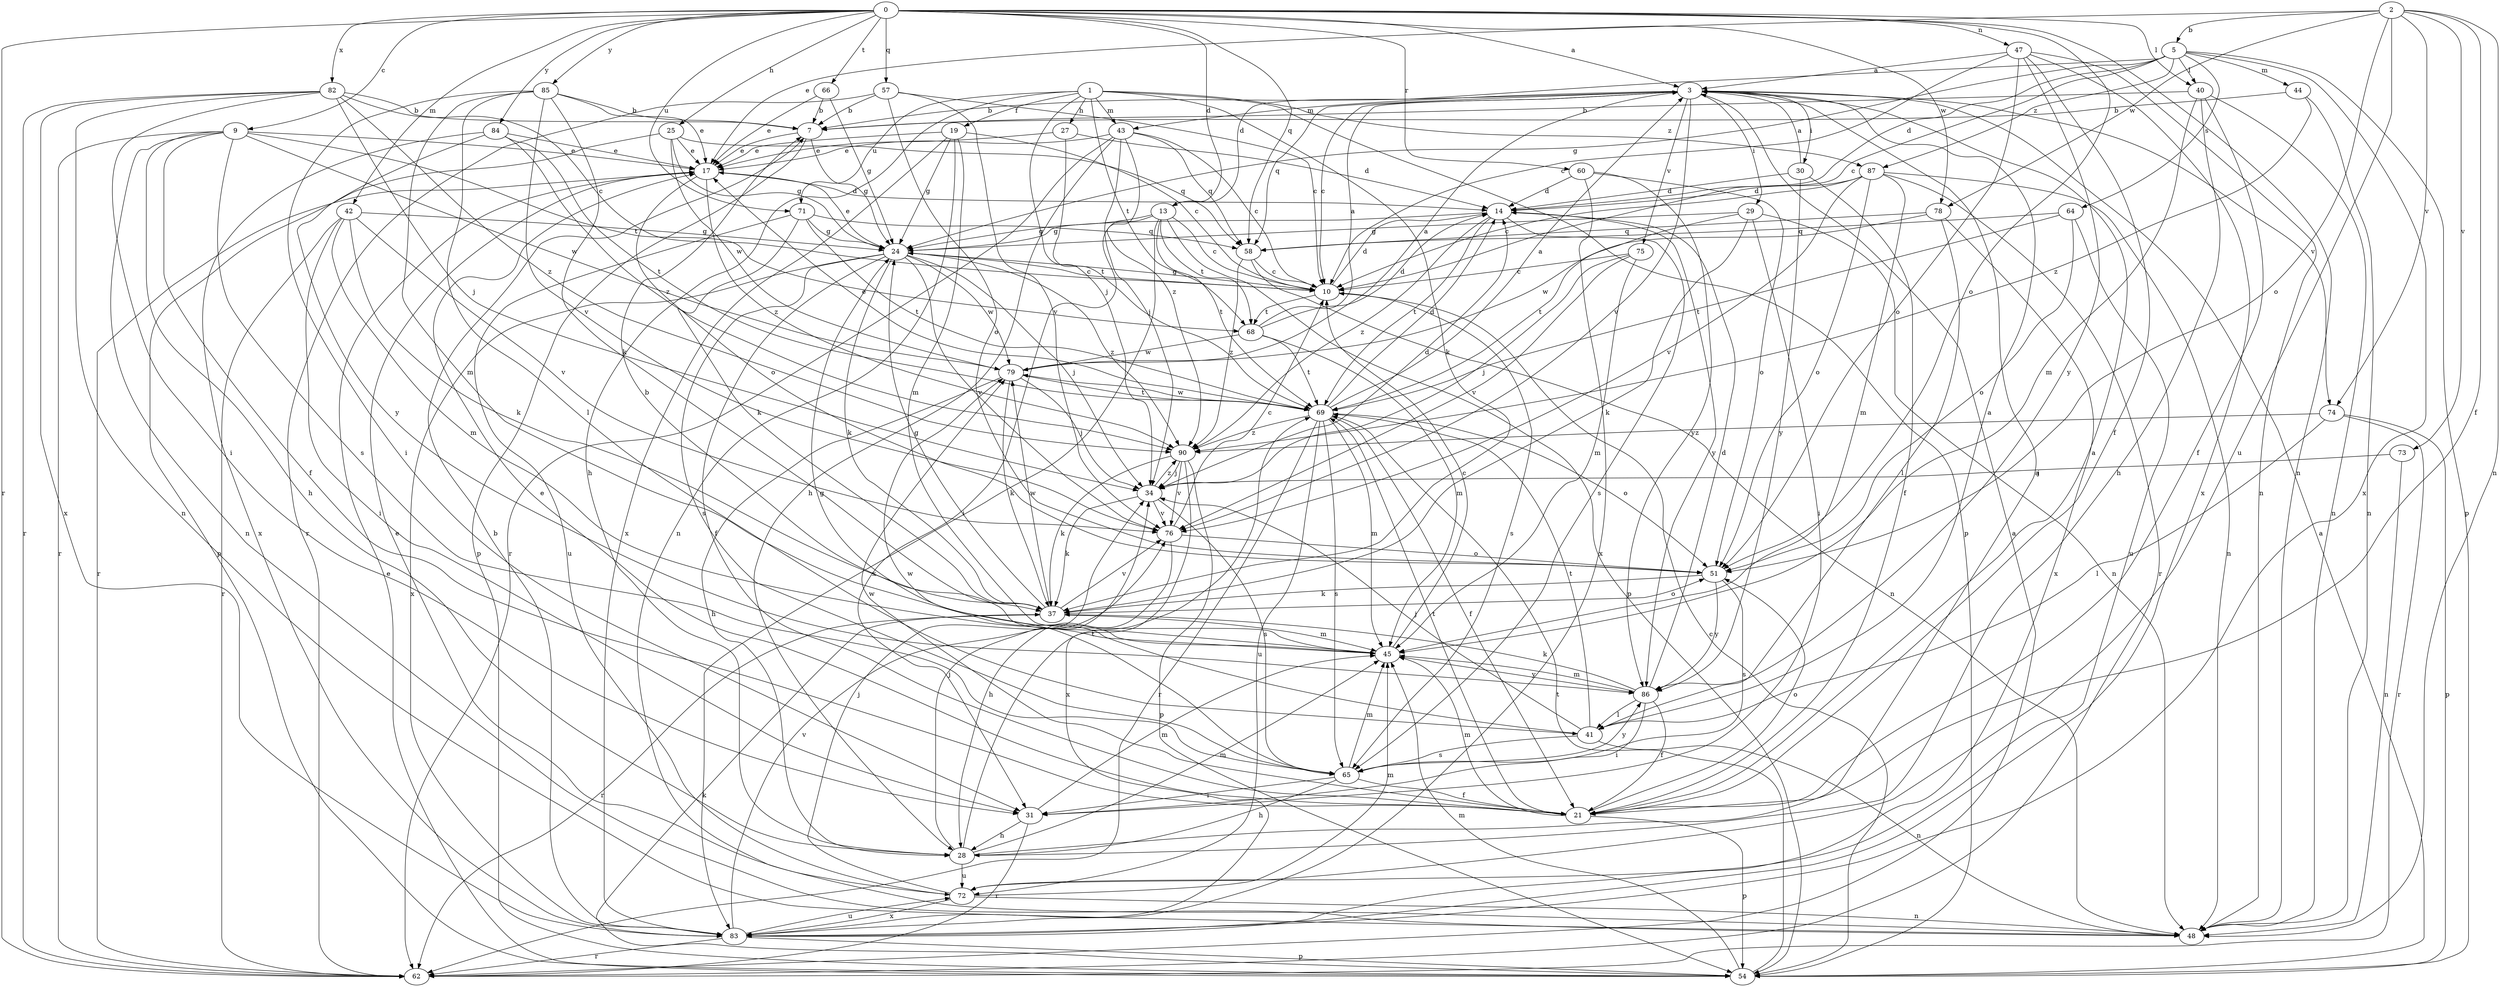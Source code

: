 strict digraph  {
0;
1;
2;
3;
5;
7;
9;
10;
13;
14;
17;
19;
21;
24;
25;
27;
28;
29;
30;
31;
34;
37;
40;
41;
42;
43;
44;
45;
47;
48;
51;
54;
57;
58;
60;
62;
64;
65;
66;
68;
69;
71;
72;
73;
74;
75;
76;
78;
79;
82;
83;
84;
85;
86;
87;
90;
0 -> 3  [label=a];
0 -> 9  [label=c];
0 -> 13  [label=d];
0 -> 25  [label=h];
0 -> 40  [label=l];
0 -> 42  [label=m];
0 -> 47  [label=n];
0 -> 48  [label=n];
0 -> 51  [label=o];
0 -> 57  [label=q];
0 -> 58  [label=q];
0 -> 60  [label=r];
0 -> 62  [label=r];
0 -> 66  [label=t];
0 -> 71  [label=u];
0 -> 78  [label=w];
0 -> 82  [label=x];
0 -> 84  [label=y];
0 -> 85  [label=y];
1 -> 19  [label=f];
1 -> 27  [label=h];
1 -> 28  [label=h];
1 -> 34  [label=j];
1 -> 37  [label=k];
1 -> 43  [label=m];
1 -> 54  [label=p];
1 -> 68  [label=t];
1 -> 71  [label=u];
1 -> 87  [label=z];
2 -> 5  [label=b];
2 -> 17  [label=e];
2 -> 21  [label=f];
2 -> 48  [label=n];
2 -> 51  [label=o];
2 -> 72  [label=u];
2 -> 73  [label=v];
2 -> 74  [label=v];
2 -> 78  [label=w];
3 -> 7  [label=b];
3 -> 10  [label=c];
3 -> 29  [label=i];
3 -> 30  [label=i];
3 -> 43  [label=m];
3 -> 58  [label=q];
3 -> 74  [label=v];
3 -> 75  [label=v];
3 -> 76  [label=v];
5 -> 10  [label=c];
5 -> 13  [label=d];
5 -> 14  [label=d];
5 -> 24  [label=g];
5 -> 40  [label=l];
5 -> 44  [label=m];
5 -> 54  [label=p];
5 -> 64  [label=s];
5 -> 83  [label=x];
5 -> 87  [label=z];
7 -> 17  [label=e];
7 -> 24  [label=g];
7 -> 54  [label=p];
9 -> 17  [label=e];
9 -> 21  [label=f];
9 -> 28  [label=h];
9 -> 48  [label=n];
9 -> 62  [label=r];
9 -> 65  [label=s];
9 -> 68  [label=t];
9 -> 79  [label=w];
10 -> 14  [label=d];
10 -> 24  [label=g];
10 -> 65  [label=s];
10 -> 68  [label=t];
13 -> 10  [label=c];
13 -> 24  [label=g];
13 -> 31  [label=i];
13 -> 54  [label=p];
13 -> 68  [label=t];
13 -> 69  [label=t];
13 -> 83  [label=x];
14 -> 24  [label=g];
14 -> 65  [label=s];
14 -> 69  [label=t];
14 -> 86  [label=y];
14 -> 90  [label=z];
17 -> 14  [label=d];
17 -> 51  [label=o];
17 -> 62  [label=r];
17 -> 90  [label=z];
19 -> 10  [label=c];
19 -> 17  [label=e];
19 -> 24  [label=g];
19 -> 45  [label=m];
19 -> 48  [label=n];
19 -> 83  [label=x];
21 -> 3  [label=a];
21 -> 17  [label=e];
21 -> 45  [label=m];
21 -> 51  [label=o];
21 -> 54  [label=p];
21 -> 69  [label=t];
21 -> 79  [label=w];
24 -> 10  [label=c];
24 -> 17  [label=e];
24 -> 21  [label=f];
24 -> 34  [label=j];
24 -> 37  [label=k];
24 -> 65  [label=s];
24 -> 76  [label=v];
24 -> 79  [label=w];
24 -> 83  [label=x];
24 -> 90  [label=z];
25 -> 17  [label=e];
25 -> 24  [label=g];
25 -> 54  [label=p];
25 -> 58  [label=q];
25 -> 79  [label=w];
27 -> 14  [label=d];
27 -> 17  [label=e];
27 -> 69  [label=t];
28 -> 3  [label=a];
28 -> 34  [label=j];
28 -> 45  [label=m];
28 -> 69  [label=t];
28 -> 72  [label=u];
29 -> 24  [label=g];
29 -> 31  [label=i];
29 -> 37  [label=k];
29 -> 48  [label=n];
29 -> 69  [label=t];
30 -> 3  [label=a];
30 -> 14  [label=d];
30 -> 21  [label=f];
30 -> 86  [label=y];
31 -> 28  [label=h];
31 -> 45  [label=m];
31 -> 62  [label=r];
34 -> 14  [label=d];
34 -> 37  [label=k];
34 -> 65  [label=s];
34 -> 76  [label=v];
34 -> 90  [label=z];
37 -> 24  [label=g];
37 -> 45  [label=m];
37 -> 51  [label=o];
37 -> 62  [label=r];
37 -> 76  [label=v];
37 -> 79  [label=w];
40 -> 7  [label=b];
40 -> 21  [label=f];
40 -> 28  [label=h];
40 -> 45  [label=m];
40 -> 48  [label=n];
41 -> 3  [label=a];
41 -> 24  [label=g];
41 -> 34  [label=j];
41 -> 48  [label=n];
41 -> 65  [label=s];
41 -> 69  [label=t];
42 -> 24  [label=g];
42 -> 31  [label=i];
42 -> 37  [label=k];
42 -> 45  [label=m];
42 -> 62  [label=r];
42 -> 76  [label=v];
43 -> 10  [label=c];
43 -> 17  [label=e];
43 -> 28  [label=h];
43 -> 34  [label=j];
43 -> 58  [label=q];
43 -> 62  [label=r];
43 -> 90  [label=z];
44 -> 7  [label=b];
44 -> 48  [label=n];
44 -> 90  [label=z];
45 -> 7  [label=b];
45 -> 10  [label=c];
45 -> 86  [label=y];
47 -> 3  [label=a];
47 -> 10  [label=c];
47 -> 21  [label=f];
47 -> 48  [label=n];
47 -> 51  [label=o];
47 -> 83  [label=x];
47 -> 86  [label=y];
51 -> 37  [label=k];
51 -> 65  [label=s];
51 -> 86  [label=y];
54 -> 3  [label=a];
54 -> 10  [label=c];
54 -> 17  [label=e];
54 -> 37  [label=k];
54 -> 45  [label=m];
54 -> 69  [label=t];
57 -> 7  [label=b];
57 -> 10  [label=c];
57 -> 51  [label=o];
57 -> 62  [label=r];
57 -> 76  [label=v];
58 -> 10  [label=c];
58 -> 48  [label=n];
58 -> 90  [label=z];
60 -> 14  [label=d];
60 -> 51  [label=o];
60 -> 83  [label=x];
60 -> 86  [label=y];
62 -> 3  [label=a];
64 -> 51  [label=o];
64 -> 58  [label=q];
64 -> 69  [label=t];
64 -> 72  [label=u];
65 -> 21  [label=f];
65 -> 28  [label=h];
65 -> 31  [label=i];
65 -> 45  [label=m];
65 -> 79  [label=w];
65 -> 86  [label=y];
66 -> 7  [label=b];
66 -> 17  [label=e];
66 -> 24  [label=g];
68 -> 3  [label=a];
68 -> 14  [label=d];
68 -> 45  [label=m];
68 -> 69  [label=t];
68 -> 79  [label=w];
69 -> 3  [label=a];
69 -> 14  [label=d];
69 -> 17  [label=e];
69 -> 21  [label=f];
69 -> 45  [label=m];
69 -> 51  [label=o];
69 -> 62  [label=r];
69 -> 65  [label=s];
69 -> 72  [label=u];
69 -> 79  [label=w];
69 -> 90  [label=z];
71 -> 24  [label=g];
71 -> 37  [label=k];
71 -> 58  [label=q];
71 -> 69  [label=t];
71 -> 72  [label=u];
72 -> 17  [label=e];
72 -> 34  [label=j];
72 -> 45  [label=m];
72 -> 48  [label=n];
72 -> 83  [label=x];
73 -> 34  [label=j];
73 -> 48  [label=n];
74 -> 41  [label=l];
74 -> 54  [label=p];
74 -> 62  [label=r];
74 -> 90  [label=z];
75 -> 10  [label=c];
75 -> 34  [label=j];
75 -> 45  [label=m];
75 -> 76  [label=v];
76 -> 10  [label=c];
76 -> 28  [label=h];
76 -> 51  [label=o];
78 -> 41  [label=l];
78 -> 58  [label=q];
78 -> 79  [label=w];
78 -> 83  [label=x];
79 -> 3  [label=a];
79 -> 28  [label=h];
79 -> 34  [label=j];
79 -> 37  [label=k];
79 -> 69  [label=t];
82 -> 7  [label=b];
82 -> 10  [label=c];
82 -> 31  [label=i];
82 -> 34  [label=j];
82 -> 48  [label=n];
82 -> 62  [label=r];
82 -> 83  [label=x];
82 -> 90  [label=z];
83 -> 7  [label=b];
83 -> 54  [label=p];
83 -> 62  [label=r];
83 -> 72  [label=u];
83 -> 76  [label=v];
84 -> 17  [label=e];
84 -> 69  [label=t];
84 -> 83  [label=x];
84 -> 86  [label=y];
84 -> 90  [label=z];
85 -> 7  [label=b];
85 -> 17  [label=e];
85 -> 31  [label=i];
85 -> 37  [label=k];
85 -> 41  [label=l];
85 -> 45  [label=m];
85 -> 76  [label=v];
86 -> 14  [label=d];
86 -> 21  [label=f];
86 -> 31  [label=i];
86 -> 37  [label=k];
86 -> 41  [label=l];
86 -> 45  [label=m];
87 -> 10  [label=c];
87 -> 14  [label=d];
87 -> 45  [label=m];
87 -> 48  [label=n];
87 -> 51  [label=o];
87 -> 62  [label=r];
87 -> 76  [label=v];
90 -> 34  [label=j];
90 -> 37  [label=k];
90 -> 54  [label=p];
90 -> 76  [label=v];
90 -> 83  [label=x];
}
